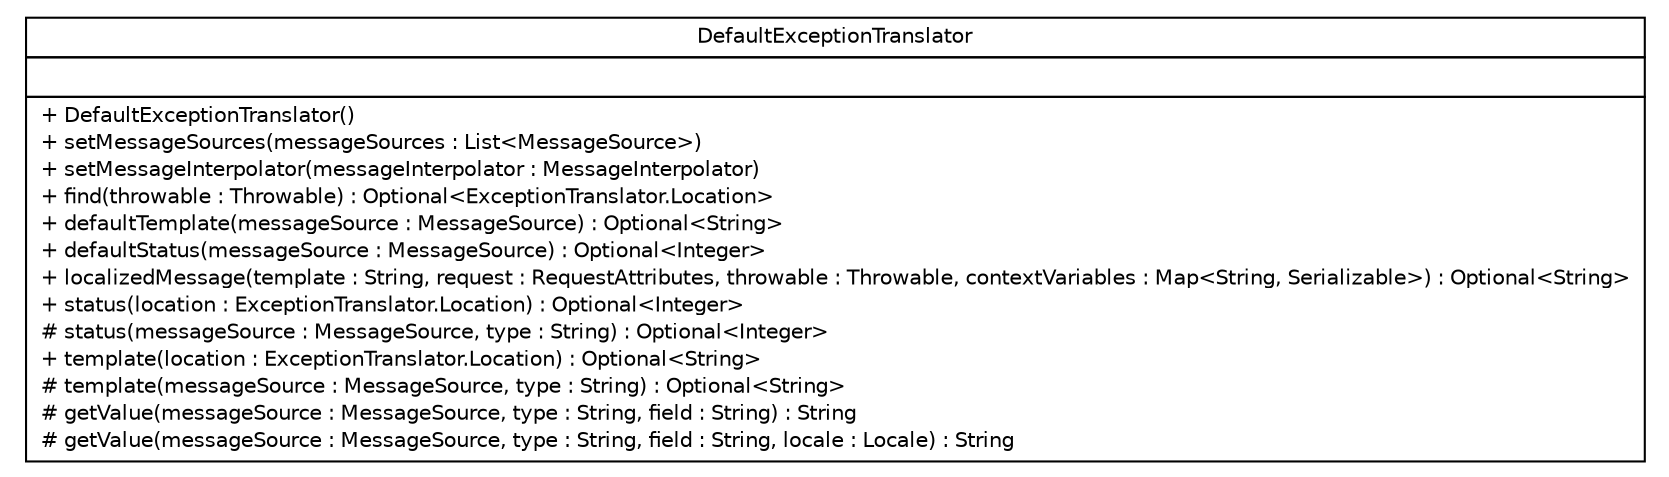 #!/usr/local/bin/dot
#
# Class diagram 
# Generated by UMLGraph version R5_6-24-gf6e263 (http://www.umlgraph.org/)
#

digraph G {
	edge [fontname="Helvetica",fontsize=10,labelfontname="Helvetica",labelfontsize=10];
	node [fontname="Helvetica",fontsize=10,shape=plaintext];
	nodesep=0.25;
	ranksep=0.5;
	// com.yirendai.oss.lib.errorhandle.internal.translator.DefaultExceptionTranslator
	c173 [label=<<table title="com.yirendai.oss.lib.errorhandle.internal.translator.DefaultExceptionTranslator" border="0" cellborder="1" cellspacing="0" cellpadding="2" port="p" href="./DefaultExceptionTranslator.html">
		<tr><td><table border="0" cellspacing="0" cellpadding="1">
<tr><td align="center" balign="center"> DefaultExceptionTranslator </td></tr>
		</table></td></tr>
		<tr><td><table border="0" cellspacing="0" cellpadding="1">
<tr><td align="left" balign="left">  </td></tr>
		</table></td></tr>
		<tr><td><table border="0" cellspacing="0" cellpadding="1">
<tr><td align="left" balign="left"> + DefaultExceptionTranslator() </td></tr>
<tr><td align="left" balign="left"> + setMessageSources(messageSources : List&lt;MessageSource&gt;) </td></tr>
<tr><td align="left" balign="left"> + setMessageInterpolator(messageInterpolator : MessageInterpolator) </td></tr>
<tr><td align="left" balign="left"> + find(throwable : Throwable) : Optional&lt;ExceptionTranslator.Location&gt; </td></tr>
<tr><td align="left" balign="left"> + defaultTemplate(messageSource : MessageSource) : Optional&lt;String&gt; </td></tr>
<tr><td align="left" balign="left"> + defaultStatus(messageSource : MessageSource) : Optional&lt;Integer&gt; </td></tr>
<tr><td align="left" balign="left"> + localizedMessage(template : String, request : RequestAttributes, throwable : Throwable, contextVariables : Map&lt;String, Serializable&gt;) : Optional&lt;String&gt; </td></tr>
<tr><td align="left" balign="left"> + status(location : ExceptionTranslator.Location) : Optional&lt;Integer&gt; </td></tr>
<tr><td align="left" balign="left"> # status(messageSource : MessageSource, type : String) : Optional&lt;Integer&gt; </td></tr>
<tr><td align="left" balign="left"> + template(location : ExceptionTranslator.Location) : Optional&lt;String&gt; </td></tr>
<tr><td align="left" balign="left"> # template(messageSource : MessageSource, type : String) : Optional&lt;String&gt; </td></tr>
<tr><td align="left" balign="left"> # getValue(messageSource : MessageSource, type : String, field : String) : String </td></tr>
<tr><td align="left" balign="left"> # getValue(messageSource : MessageSource, type : String, field : String, locale : Locale) : String </td></tr>
		</table></td></tr>
		</table>>, URL="./DefaultExceptionTranslator.html", fontname="Helvetica", fontcolor="black", fontsize=10.0];
}

